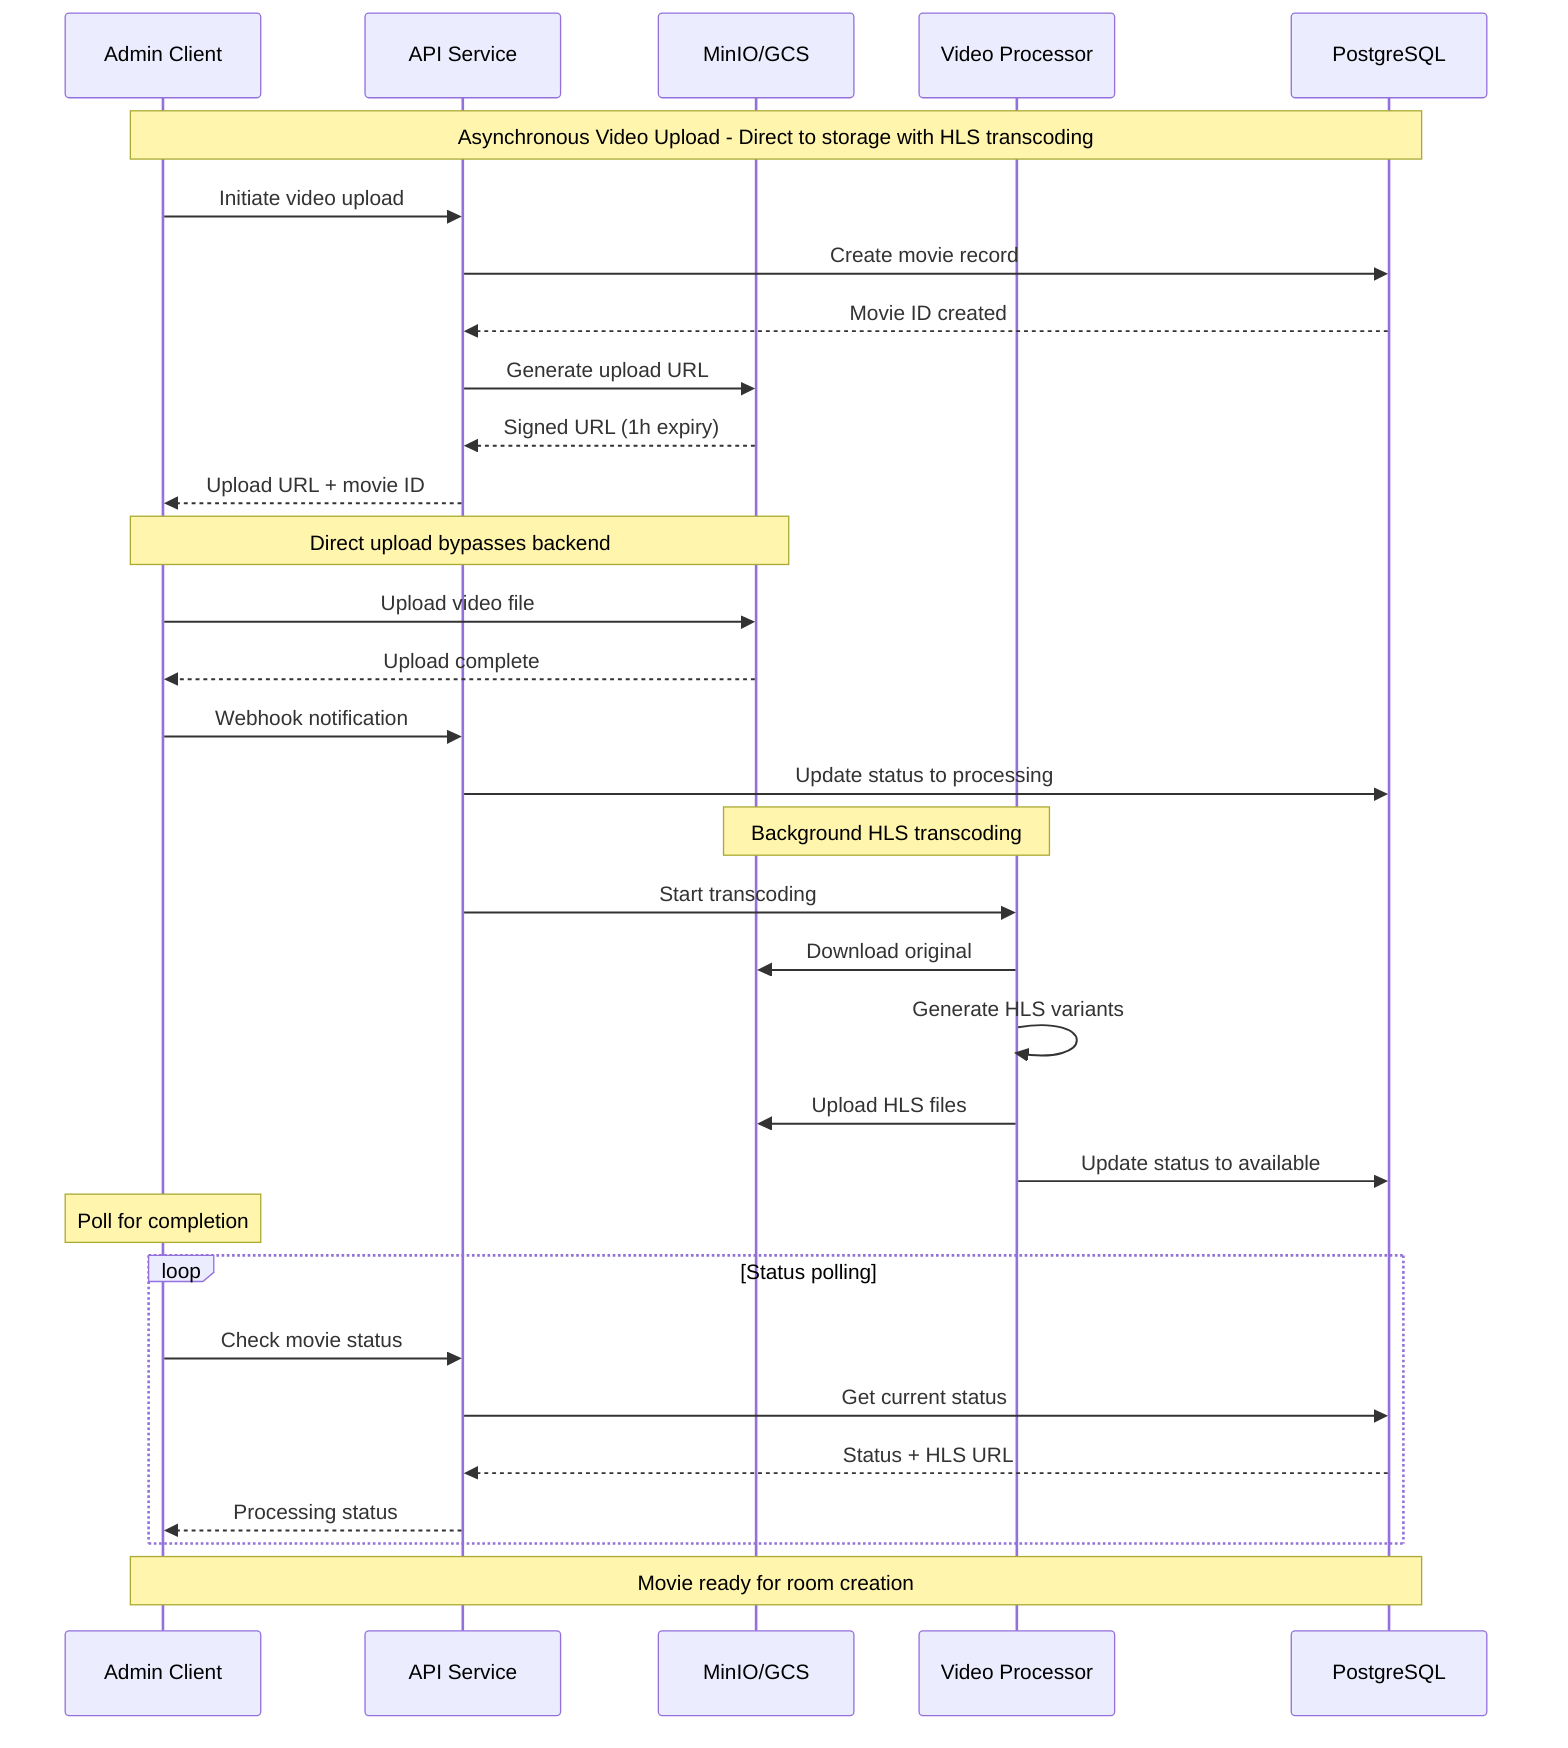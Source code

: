 sequenceDiagram
    participant Admin as Admin Client
    participant API as API Service
    participant Storage as MinIO/GCS
    participant Processor as Video Processor
    participant DB as PostgreSQL

    Note over Admin, DB: Asynchronous Video Upload - Direct to storage with HLS transcoding

    Admin->>API: Initiate video upload
    API->>DB: Create movie record
    DB-->>API: Movie ID created
    API->>Storage: Generate upload URL
    Storage-->>API: Signed URL (1h expiry)
    API-->>Admin: Upload URL + movie ID

    Note over Admin, Storage: Direct upload bypasses backend

    Admin->>Storage: Upload video file
    Storage-->>Admin: Upload complete
    Admin->>API: Webhook notification
    API->>DB: Update status to processing
    
    Note over Processor, Storage: Background HLS transcoding

    API->>Processor: Start transcoding
    Processor->>Storage: Download original
    Processor->>Processor: Generate HLS variants
    Processor->>Storage: Upload HLS files
    Processor->>DB: Update status to available

    Note over Admin: Poll for completion

    loop Status polling
        Admin->>API: Check movie status
        API->>DB: Get current status
        DB-->>API: Status + HLS URL
        API-->>Admin: Processing status
    end

    Note over Admin, DB: Movie ready for room creation